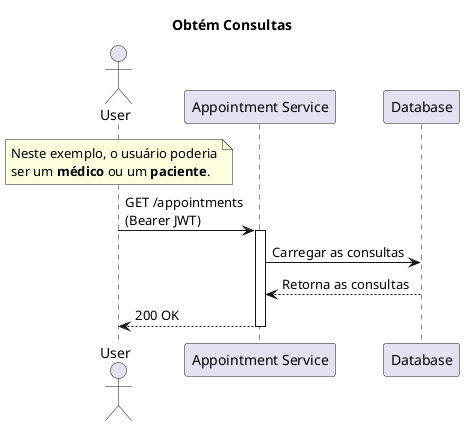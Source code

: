 @startuml get_appointments

title Obtém Consultas

actor "User" as user
participant "Appointment Service" as appointment_service
participant "Database" as database

note over user
Neste exemplo, o usuário poderia
ser um **médico** ou um **paciente**.
end note

user -> appointment_service: GET /appointments\n(Bearer JWT)

activate appointment_service
appointment_service -> database: Carregar as consultas
database --> appointment_service: Retorna as consultas
appointment_service --> user: 200 OK
deactivate appointment_service


@enduml